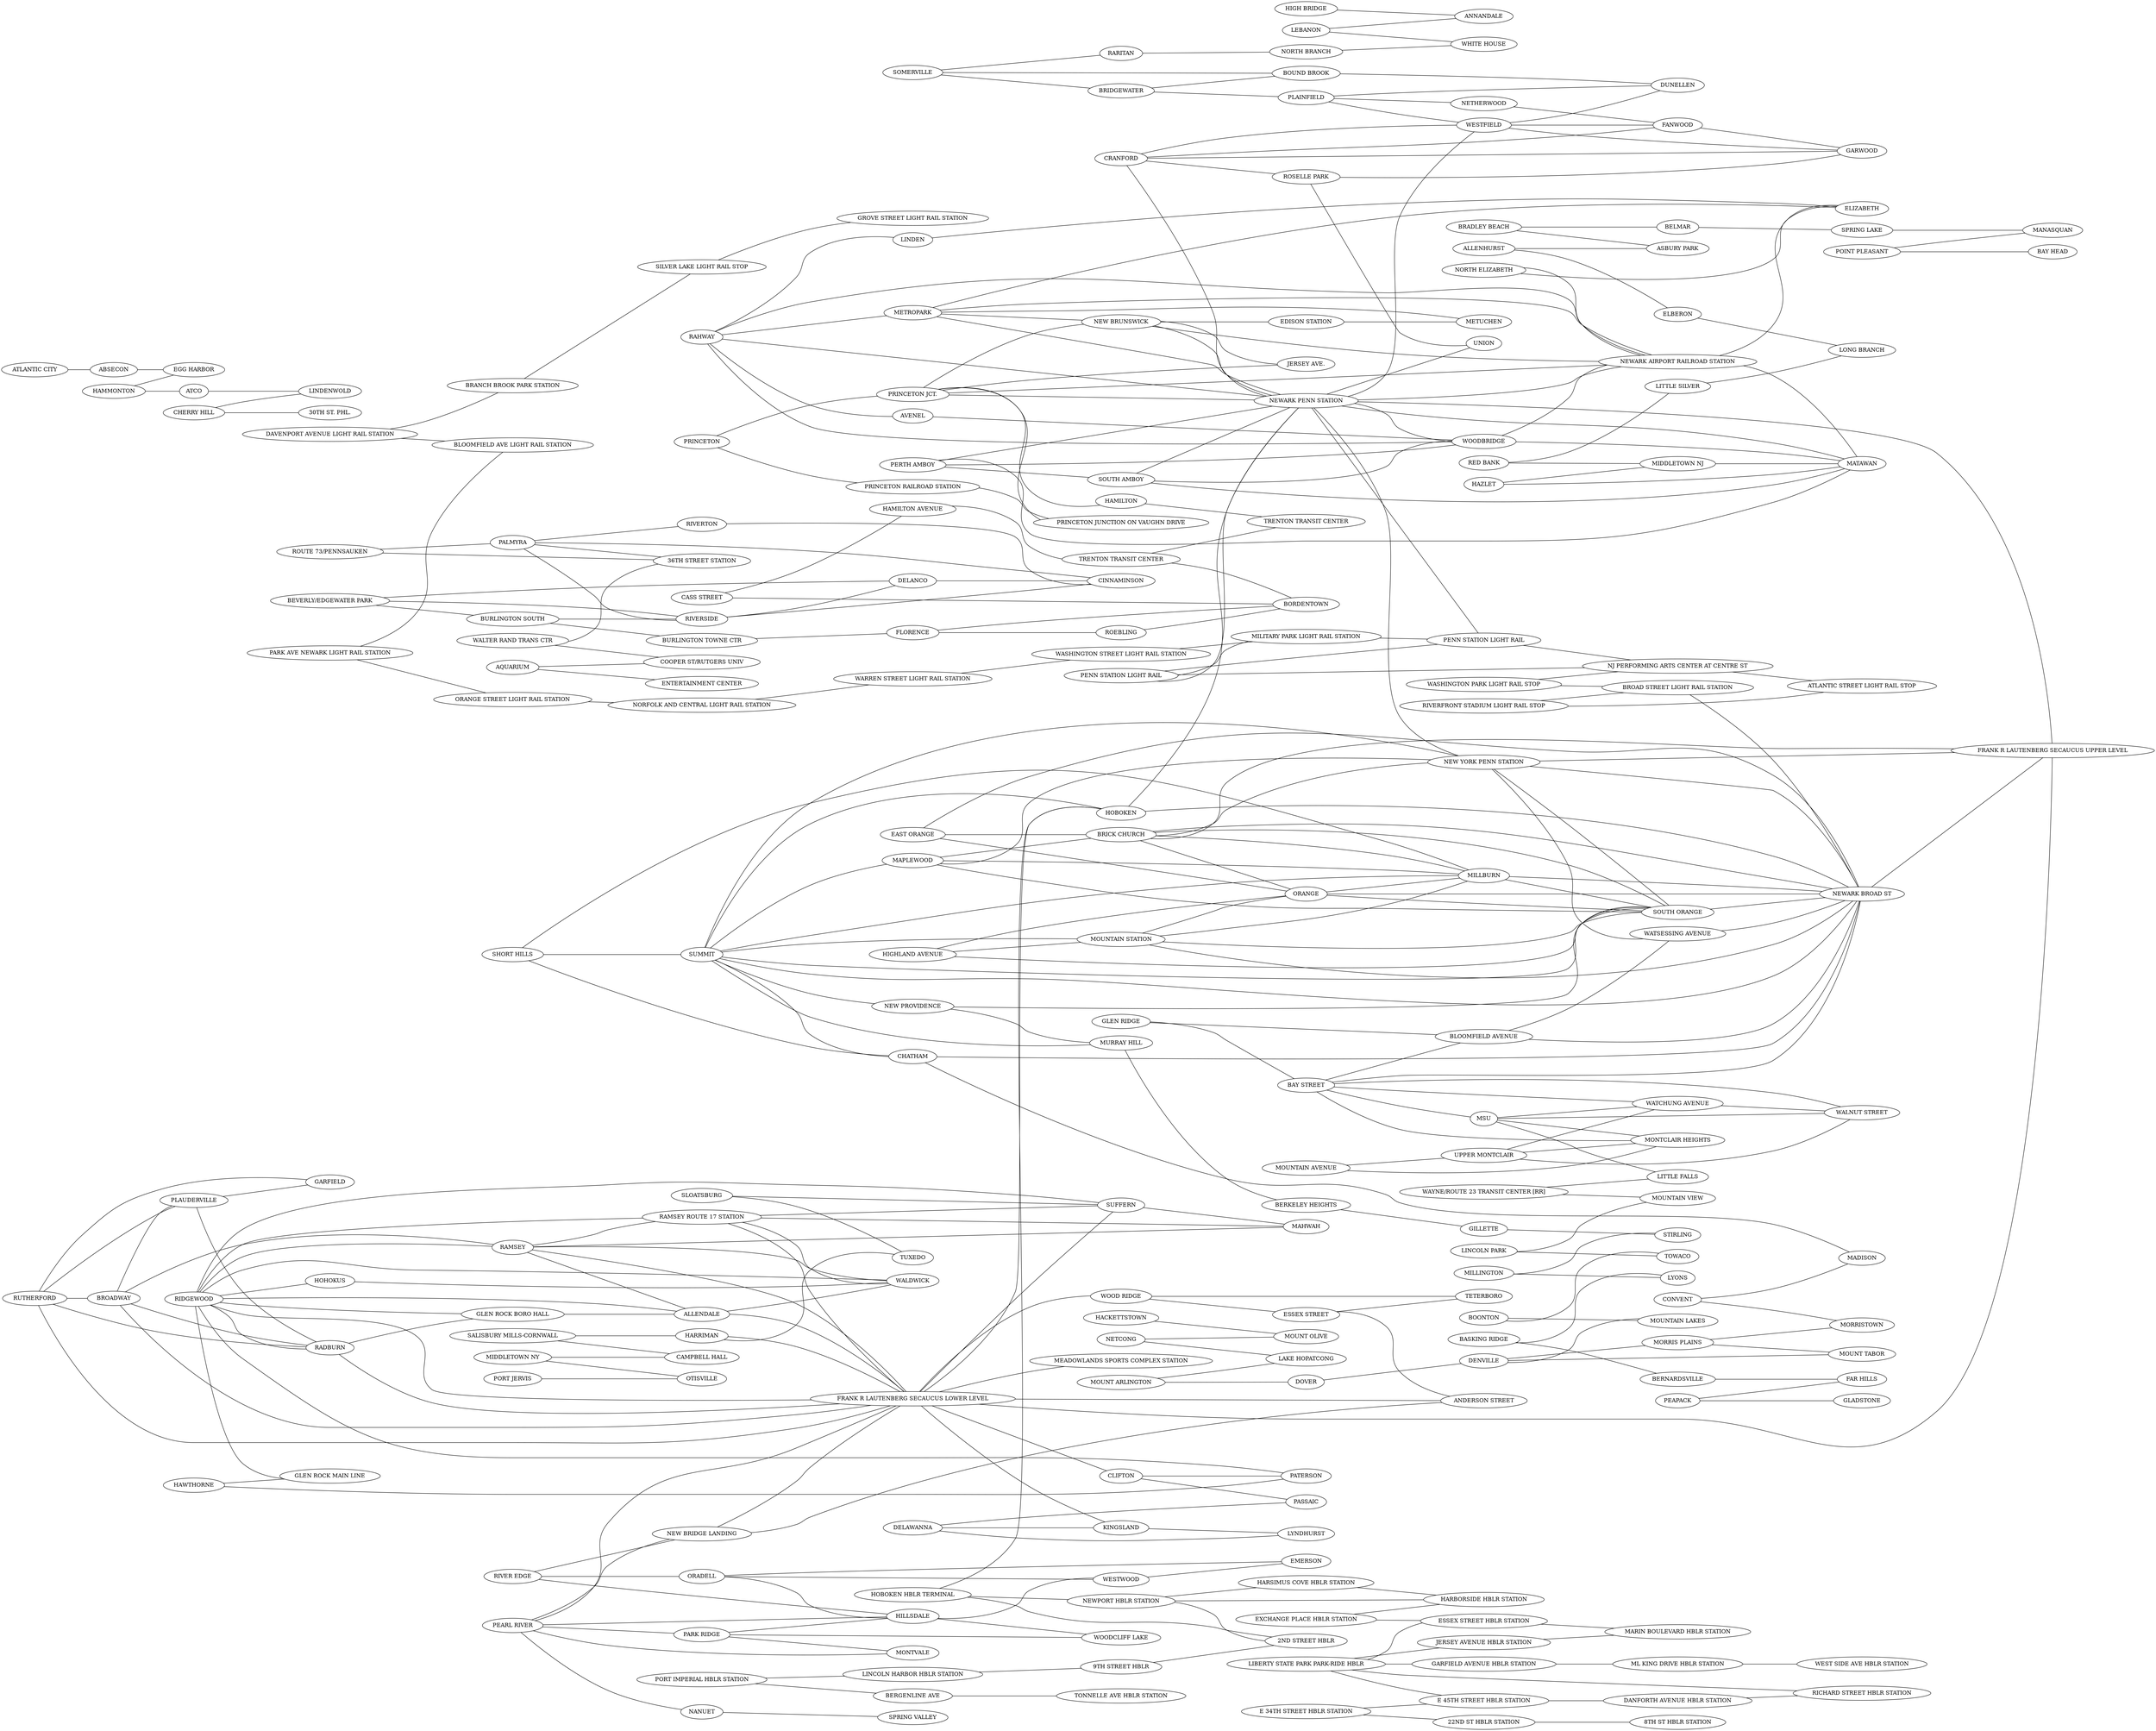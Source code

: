 graph
		"unix" {
			rankdir=LR;
	42545 [label="PENN STATION LIGHT RAIL"];
39134 [label="NJ PERFORMING ARTS CENTER AT CENTRE ST"];
42545--39134
42545 [label="PENN STATION LIGHT RAIL"];
26326 [label="PENN STATION LIGHT RAIL"];
42545--26326
42545 [label="PENN STATION LIGHT RAIL"];
107 [label="NEWARK PENN STATION"];
42545--107
42545 [label="PENN STATION LIGHT RAIL"];
6900 [label="MILITARY PARK LIGHT RAIL STATION"];
42545--6900
39472 [label="MOUNT ARLINGTON"];
35 [label="DOVER"];
39472--35
39472 [label="MOUNT ARLINGTON"];
67 [label="LAKE HOPATCONG"];
39472--67
6966 [label="PARK AVE NEWARK LIGHT RAIL STATION"];
14984 [label="BLOOMFIELD AVE LIGHT RAIL STATION"];
6966--14984
6966 [label="PARK AVE NEWARK LIGHT RAIL STATION"];
14986 [label="ORANGE STREET LIGHT RAIL STATION"];
6966--14986
132 [label="RIVER EDGE"];
62 [label="HILLSDALE"];
132--62
132 [label="RIVER EDGE"];
111 [label="ORADELL"];
132--111
132 [label="RIVER EDGE"];
110 [label="NEW BRIDGE LANDING"];
132--110
131 [label="RIDGEWOOD"];
151 [label="WALDWICK"];
131--151
131 [label="RIDGEWOOD"];
144 [label="SUFFERN"];
131--144
131 [label="RIDGEWOOD"];
51 [label="GLEN ROCK BORO HALL"];
131--51
131 [label="RIDGEWOOD"];
3 [label="ALLENDALE"];
131--3
131 [label="RIDGEWOOD"];
38417 [label="RAMSEY ROUTE 17 STATION"];
131--38417
131 [label="RIDGEWOOD"];
52 [label="GLEN ROCK MAIN LINE"];
131--52
131 [label="RIDGEWOOD"];
38174 [label="FRANK R LAUTENBERG SECAUCUS LOWER LEVEL"];
131--38174
131 [label="RIDGEWOOD"];
116 [label="PATERSON"];
131--116
131 [label="RIDGEWOOD"];
64 [label="HOHOKUS"];
131--64
131 [label="RIDGEWOOD"];
126 [label="RADBURN"];
131--126
131 [label="RIDGEWOOD"];
128 [label="RAMSEY"];
131--128
130 [label="RED BANK"];
73 [label="LITTLE SILVER"];
130--73
130 [label="RED BANK"];
85 [label="MIDDLETOWN NJ"];
130--85
137 [label="SLOATSBURG"];
144 [label="SUFFERN"];
137--144
137 [label="SLOATSBURG"];
149 [label="TUXEDO"];
137--149
136 [label="SHORT HILLS"];
27 [label="CHATHAM"];
136--27
136 [label="SHORT HILLS"];
87 [label="MILLBURN"];
136--87
136 [label="SHORT HILLS"];
145 [label="SUMMIT"];
136--145
135 [label="SALISBURY MILLS-CORNWALL"];
26 [label="CAMPBELL HALL"];
135--26
135 [label="SALISBURY MILLS-CORNWALL"];
57 [label="HARRIMAN"];
135--57
134 [label="RUTHERFORD"];
46 [label="GARFIELD"];
134--46
134 [label="RUTHERFORD"];
25 [label="BROADWAY"];
134--25
134 [label="RUTHERFORD"];
38174 [label="FRANK R LAUTENBERG SECAUCUS LOWER LEVEL"];
134--38174
134 [label="RUTHERFORD"];
126 [label="RADBURN"];
134--126
134 [label="RUTHERFORD"];
121 [label="PLAUDERVILLE"];
134--121
95 [label="MOUNTAIN AVENUE"];
150 [label="UPPER MONTCLAIR"];
95--150
95 [label="MOUNTAIN AVENUE"];
89 [label="MONTCLAIR HEIGHTS"];
95--89
39348 [label="HOBOKEN HBLR TERMINAL"];
37378 [label="NEWPORT HBLR STATION"];
39348--37378
39348 [label="HOBOKEN HBLR TERMINAL"];
63 [label="HOBOKEN"];
39348--63
39348 [label="HOBOKEN HBLR TERMINAL"];
38441 [label="2ND STREET HBLR"];
39348--38441
138 [label="SOMERVILLE"];
24 [label="BRIDGEWATER"];
138--24
138 [label="SOMERVILLE"];
129 [label="RARITAN"];
138--129
138 [label="SOMERVILLE"];
21 [label="BOUND BROOK"];
138--21
24 [label="BRIDGEWATER"];
120 [label="PLAINFIELD"];
24--120
24 [label="BRIDGEWATER"];
21 [label="BOUND BROOK"];
24--21
25 [label="BROADWAY"];
128 [label="RAMSEY"];
25--128
25 [label="BROADWAY"];
121 [label="PLAUDERVILLE"];
25--121
25 [label="BROADWAY"];
38174 [label="FRANK R LAUTENBERG SECAUCUS LOWER LEVEL"];
25--38174
25 [label="BROADWAY"];
126 [label="RADBURN"];
25--126
38299 [label="BEVERLY/EDGEWATER PARK"];
38298 [label="BURLINGTON SOUTH"];
38299--38298
38299 [label="BEVERLY/EDGEWATER PARK"];
38301 [label="RIVERSIDE"];
38299--38301
38299 [label="BEVERLY/EDGEWATER PARK"];
38300 [label="DELANCO"];
38299--38300
38298 [label="BURLINGTON SOUTH"];
38301 [label="RIVERSIDE"];
38298--38301
38298 [label="BURLINGTON SOUTH"];
38297 [label="BURLINGTON TOWNE CTR"];
38298--38297
20 [label="BOONTON"];
147 [label="TOWACO"];
20--147
20 [label="BOONTON"];
96 [label="MOUNTAIN LAKES"];
20--96
21 [label="BOUND BROOK"];
36 [label="DUNELLEN"];
21--36
22 [label="BRADLEY BEACH"];
8 [label="ASBURY PARK"];
22--8
22 [label="BRADLEY BEACH"];
15 [label="BELMAR"];
22--15
14986 [label="ORANGE STREET LIGHT RAIL STATION"];
6957 [label="NORFOLK AND CENTRAL LIGHT RAIL STATION"];
14986--6957
38293 [label="CASS STREET"];
38292 [label="HAMILTON AVENUE"];
38293--38292
38293 [label="CASS STREET"];
38294 [label="BORDENTOWN"];
38293--38294
38292 [label="HAMILTON AVENUE"];
38291 [label="TRENTON TRANSIT CENTER"];
38292--38291
38291 [label="TRENTON TRANSIT CENTER"];
148 [label="TRENTON TRANSIT CENTER"];
38291--148
38291 [label="TRENTON TRANSIT CENTER"];
38294 [label="BORDENTOWN"];
38291--38294
38297 [label="BURLINGTON TOWNE CTR"];
38296 [label="FLORENCE"];
38297--38296
38296 [label="FLORENCE"];
38295 [label="ROEBLING"];
38296--38295
38296 [label="FLORENCE"];
38294 [label="BORDENTOWN"];
38296--38294
38295 [label="ROEBLING"];
38294 [label="BORDENTOWN"];
38295--38294
4 [label="ALLENHURST"];
8 [label="ASBURY PARK"];
4--8
4 [label="ALLENHURST"];
40 [label="ELBERON"];
4--40
6957 [label="NORFOLK AND CENTRAL LIGHT RAIL STATION"];
6995 [label="WARREN STREET LIGHT RAIL STATION"];
6957--6995
10 [label="ATLANTIC CITY"];
2 [label="ABSECON"];
10--2
6995 [label="WARREN STREET LIGHT RAIL STATION"];
6997 [label="WASHINGTON STREET LIGHT RAIL STATION"];
6995--6997
6997 [label="WASHINGTON STREET LIGHT RAIL STATION"];
6900 [label="MILITARY PARK LIGHT RAIL STATION"];
6997--6900
86 [label="MIDDLETOWN NY"];
26 [label="CAMPBELL HALL"];
86--26
86 [label="MIDDLETOWN NY"];
113 [label="OTISVILLE"];
86--113
120 [label="PLAINFIELD"];
102 [label="NETHERWOOD"];
120--102
120 [label="PLAINFIELD"];
155 [label="WESTFIELD"];
120--155
120 [label="PLAINFIELD"];
36 [label="DUNELLEN"];
120--36
121 [label="PLAUDERVILLE"];
46 [label="GARFIELD"];
121--46
121 [label="PLAUDERVILLE"];
126 [label="RADBURN"];
121--126
122 [label="POINT PLEASANT"];
13 [label="BAY HEAD"];
122--13
122 [label="POINT PLEASANT"];
79 [label="MANASQUAN"];
122--79
123 [label="PORT JERVIS"];
113 [label="OTISVILLE"];
123--113
124 [label="PRINCETON"];
41586 [label="PRINCETON RAILROAD STATION"];
124--41586
124 [label="PRINCETON"];
125 [label="PRINCETON JCT."];
124--125
125 [label="PRINCETON JCT."];
24070 [label="PRINCETON JUNCTION ON VAUGHN DRIVE"];
125--24070
125 [label="PRINCETON JCT."];
37953 [label="NEWARK AIRPORT RAILROAD STATION"];
125--37953
125 [label="PRINCETON JCT."];
32905 [label="HAMILTON"];
125--32905
125 [label="PRINCETON JCT."];
103 [label="NEW BRUNSWICK"];
125--103
125 [label="PRINCETON JCT."];
32906 [label="JERSEY AVE."];
125--32906
125 [label="PRINCETON JCT."];
107 [label="NEWARK PENN STATION"];
125--107
126 [label="RADBURN"];
51 [label="GLEN ROCK BORO HALL"];
126--51
126 [label="RADBURN"];
38174 [label="FRANK R LAUTENBERG SECAUCUS LOWER LEVEL"];
126--38174
127 [label="RAHWAY"];
11 [label="AVENEL"];
127--11
127 [label="RAHWAY"];
158 [label="WOODBRIDGE"];
127--158
127 [label="RAHWAY"];
37953 [label="NEWARK AIRPORT RAILROAD STATION"];
127--37953
127 [label="RAHWAY"];
70 [label="LINDEN"];
127--70
127 [label="RAHWAY"];
83 [label="METROPARK"];
127--83
127 [label="RAHWAY"];
107 [label="NEWARK PENN STATION"];
127--107
128 [label="RAMSEY"];
151 [label="WALDWICK"];
128--151
128 [label="RAMSEY"];
3 [label="ALLENDALE"];
128--3
128 [label="RAMSEY"];
38174 [label="FRANK R LAUTENBERG SECAUCUS LOWER LEVEL"];
128--38174
128 [label="RAMSEY"];
38417 [label="RAMSEY ROUTE 17 STATION"];
128--38417
128 [label="RAMSEY"];
78 [label="MAHWAH"];
128--78
129 [label="RARITAN"];
108 [label="NORTH BRANCH"];
129--108
118 [label="PEARL RIVER"];
62 [label="HILLSDALE"];
118--62
118 [label="PEARL RIVER"];
114 [label="PARK RIDGE"];
118--114
118 [label="PEARL RIVER"];
38174 [label="FRANK R LAUTENBERG SECAUCUS LOWER LEVEL"];
118--38174
118 [label="PEARL RIVER"];
110 [label="NEW BRIDGE LANDING"];
118--110
118 [label="PEARL RIVER"];
90 [label="MONTVALE"];
118--90
118 [label="PEARL RIVER"];
100 [label="NANUET"];
118--100
59 [label="HAZLET"];
37169 [label="MATAWAN"];
59--37169
59 [label="HAZLET"];
85 [label="MIDDLETOWN NJ"];
59--85
58 [label="HAWTHORNE"];
116 [label="PATERSON"];
58--116
58 [label="HAWTHORNE"];
52 [label="GLEN ROCK MAIN LINE"];
58--52
55 [label="HAMMONTON"];
9 [label="ATCO"];
55--9
55 [label="HAMMONTON"];
39 [label="EGG HARBOR"];
55--39
54 [label="HACKETTSTOWN"];
93 [label="MOUNT OLIVE"];
54--93
57 [label="HARRIMAN"];
38174 [label="FRANK R LAUTENBERG SECAUCUS LOWER LEVEL"];
57--38174
57 [label="HARRIMAN"];
149 [label="TUXEDO"];
57--149
51 [label="GLEN ROCK BORO HALL"];
3 [label="ALLENDALE"];
51--3
50 [label="GLEN RIDGE"];
19 [label="BLOOMFIELD AVENUE"];
50--19
50 [label="GLEN RIDGE"];
14 [label="BAY STREET"];
50--14
38417 [label="RAMSEY ROUTE 17 STATION"];
151 [label="WALDWICK"];
38417--151
38417 [label="RAMSEY ROUTE 17 STATION"];
144 [label="SUFFERN"];
38417--144
38417 [label="RAMSEY ROUTE 17 STATION"];
38174 [label="FRANK R LAUTENBERG SECAUCUS LOWER LEVEL"];
38417--38174
38417 [label="RAMSEY ROUTE 17 STATION"];
78 [label="MAHWAH"];
38417--78
145 [label="SUMMIT"];
27 [label="CHATHAM"];
145--27
145 [label="SUMMIT"];
140 [label="SOUTH ORANGE"];
145--140
145 [label="SUMMIT"];
99 [label="MURRAY HILL"];
145--99
145 [label="SUMMIT"];
63 [label="HOBOKEN"];
145--63
145 [label="SUMMIT"];
97 [label="MOUNTAIN STATION"];
145--97
145 [label="SUMMIT"];
81 [label="MAPLEWOOD"];
145--81
145 [label="SUMMIT"];
106 [label="NEWARK BROAD ST"];
145--106
145 [label="SUMMIT"];
87 [label="MILLBURN"];
145--87
145 [label="SUMMIT"];
104 [label="NEW PROVIDENCE"];
145--104
145 [label="SUMMIT"];
105 [label="NEW YORK PENN STATION"];
145--105
9878 [label="PORT IMPERIAL HBLR STATION"];
17699 [label="LINCOLN HARBOR HBLR STATION"];
9878--17699
9878 [label="PORT IMPERIAL HBLR STATION"];
38578 [label="BERGENLINE AVE"];
9878--38578
6907 [label="DAVENPORT AVENUE LIGHT RAIL STATION"];
26316 [label="BRANCH BROOK PARK STATION"];
6907--26316
6907 [label="DAVENPORT AVENUE LIGHT RAIL STATION"];
14984 [label="BLOOMFIELD AVE LIGHT RAIL STATION"];
6907--14984
114 [label="PARK RIDGE"];
159 [label="WOODCLIFF LAKE"];
114--159
114 [label="PARK RIDGE"];
90 [label="MONTVALE"];
114--90
114 [label="PARK RIDGE"];
62 [label="HILLSDALE"];
114--62
36998 [label="LIBERTY STATE PARK PARK-RIDE HBLR"];
36997 [label="JERSEY AVENUE HBLR STATION"];
36998--36997
36998 [label="LIBERTY STATE PARK PARK-RIDE HBLR"];
37004 [label="E 45TH STREET HBLR STATION"];
36998--37004
36998 [label="LIBERTY STATE PARK PARK-RIDE HBLR"];
36999 [label="GARFIELD AVENUE HBLR STATION"];
36998--36999
36998 [label="LIBERTY STATE PARK PARK-RIDE HBLR"];
37002 [label="RICHARD STREET HBLR STATION"];
36998--37002
36998 [label="LIBERTY STATE PARK PARK-RIDE HBLR"];
36995 [label="ESSEX STREET HBLR STATION"];
36998--36995
36999 [label="GARFIELD AVENUE HBLR STATION"];
37000 [label="ML KING DRIVE HBLR STATION"];
36999--37000
111 [label="ORADELL"];
62 [label="HILLSDALE"];
111--62
111 [label="ORADELL"];
42 [label="EMERSON"];
111--42
111 [label="ORADELL"];
156 [label="WESTWOOD"];
111--156
110 [label="NEW BRIDGE LANDING"];
38174 [label="FRANK R LAUTENBERG SECAUCUS LOWER LEVEL"];
110--38174
110 [label="NEW BRIDGE LANDING"];
5 [label="ANDERSON STREET"];
110--5
6900 [label="MILITARY PARK LIGHT RAIL STATION"];
26326 [label="PENN STATION LIGHT RAIL"];
6900--26326
83 [label="METROPARK"];
41 [label="ELIZABETH"];
83--41
83 [label="METROPARK"];
37953 [label="NEWARK AIRPORT RAILROAD STATION"];
83--37953
83 [label="METROPARK"];
103 [label="NEW BRUNSWICK"];
83--103
83 [label="METROPARK"];
107 [label="NEWARK PENN STATION"];
83--107
83 [label="METROPARK"];
84 [label="METUCHEN"];
83--84
81 [label="MAPLEWOOD"];
23 [label="BRICK CHURCH"];
81--23
81 [label="MAPLEWOOD"];
87 [label="MILLBURN"];
81--87
81 [label="MAPLEWOOD"];
140 [label="SOUTH ORANGE"];
81--140
81 [label="MAPLEWOOD"];
105 [label="NEW YORK PENN STATION"];
81--105
119 [label="PERTH AMBOY"];
158 [label="WOODBRIDGE"];
119--158
119 [label="PERTH AMBOY"];
139 [label="SOUTH AMBOY"];
119--139
119 [label="PERTH AMBOY"];
107 [label="NEWARK PENN STATION"];
119--107
119 [label="PERTH AMBOY"];
37169 [label="MATAWAN"];
119--37169
36997 [label="JERSEY AVENUE HBLR STATION"];
36996 [label="MARIN BOULEVARD HBLR STATION"];
36997--36996
36994 [label="EXCHANGE PLACE HBLR STATION"];
36995 [label="ESSEX STREET HBLR STATION"];
36994--36995
36994 [label="EXCHANGE PLACE HBLR STATION"];
37376 [label="HARBORSIDE HBLR STATION"];
36994--37376
36995 [label="ESSEX STREET HBLR STATION"];
36996 [label="MARIN BOULEVARD HBLR STATION"];
36995--36996
39635 [label="WAYNE/ROUTE 23 TRANSIT CENTER [RR]"];
98 [label="MOUNTAIN VIEW"];
39635--98
39635 [label="WAYNE/ROUTE 23 TRANSIT CENTER [RR]"];
72 [label="LITTLE FALLS"];
39635--72
26316 [label="BRANCH BROOK PARK STATION"];
38064 [label="SILVER LAKE LIGHT RAIL STOP"];
26316--38064
3 [label="ALLENDALE"];
151 [label="WALDWICK"];
3--151
3 [label="ALLENDALE"];
38174 [label="FRANK R LAUTENBERG SECAUCUS LOWER LEVEL"];
3--38174
38578 [label="BERGENLINE AVE"];
38579 [label="TONNELLE AVE HBLR STATION"];
38578--38579
39132 [label="WASHINGTON PARK LIGHT RAIL STOP"];
39134 [label="NJ PERFORMING ARTS CENTER AT CENTRE ST"];
39132--39134
39132 [label="WASHINGTON PARK LIGHT RAIL STOP"];
39130 [label="BROAD STREET LIGHT RAIL STATION"];
39132--39130
108 [label="NORTH BRANCH"];
157 [label="WHITE HOUSE"];
108--157
27 [label="CHATHAM"];
77 [label="MADISON"];
27--77
27 [label="CHATHAM"];
106 [label="NEWARK BROAD ST"];
27--106
102 [label="NETHERWOOD"];
44 [label="FANWOOD"];
102--44
103 [label="NEW BRUNSWICK"];
38 [label="EDISON STATION"];
103--38
103 [label="NEW BRUNSWICK"];
37953 [label="NEWARK AIRPORT RAILROAD STATION"];
103--37953
103 [label="NEW BRUNSWICK"];
32906 [label="JERSEY AVE."];
103--32906
103 [label="NEW BRUNSWICK"];
107 [label="NEWARK PENN STATION"];
103--107
100 [label="NANUET"];
142 [label="SPRING VALLEY"];
100--142
101 [label="NETCONG"];
93 [label="MOUNT OLIVE"];
101--93
101 [label="NETCONG"];
67 [label="LAKE HOPATCONG"];
101--67
38064 [label="SILVER LAKE LIGHT RAIL STOP"];
38065 [label="GROVE STREET LIGHT RAIL STATION"];
38064--38065
104 [label="NEW PROVIDENCE"];
99 [label="MURRAY HILL"];
104--99
104 [label="NEW PROVIDENCE"];
140 [label="SOUTH ORANGE"];
104--140
37378 [label="NEWPORT HBLR STATION"];
37376 [label="HARBORSIDE HBLR STATION"];
37378--37376
37378 [label="NEWPORT HBLR STATION"];
37377 [label="HARSIMUS COVE HBLR STATION"];
37378--37377
37378 [label="NEWPORT HBLR STATION"];
38441 [label="2ND STREET HBLR"];
37378--38441
139 [label="SOUTH AMBOY"];
37169 [label="MATAWAN"];
139--37169
139 [label="SOUTH AMBOY"];
107 [label="NEWARK PENN STATION"];
139--107
139 [label="SOUTH AMBOY"];
158 [label="WOODBRIDGE"];
139--158
38 [label="EDISON STATION"];
84 [label="METUCHEN"];
38--84
33 [label="DELAWANNA"];
115 [label="PASSAIC"];
33--115
33 [label="DELAWANNA"];
75 [label="LYNDHURST"];
33--75
33 [label="DELAWANNA"];
66 [label="KINGSLAND"];
33--66
32 [label="CRANFORD"];
47 [label="GARWOOD"];
32--47
32 [label="CRANFORD"];
31 [label="ROSELLE PARK"];
32--31
32 [label="CRANFORD"];
155 [label="WESTFIELD"];
32--155
32 [label="CRANFORD"];
107 [label="NEWARK PENN STATION"];
32--107
32 [label="CRANFORD"];
44 [label="FANWOOD"];
32--44
31 [label="ROSELLE PARK"];
38105 [label="UNION"];
31--38105
31 [label="ROSELLE PARK"];
47 [label="GARWOOD"];
31--47
30 [label="CONVENT"];
77 [label="MADISON"];
30--77
30 [label="CONVENT"];
92 [label="MORRISTOWN"];
30--92
37 [label="EAST ORANGE"];
112 [label="ORANGE"];
37--112
37 [label="EAST ORANGE"];
106 [label="NEWARK BROAD ST"];
37--106
37 [label="EAST ORANGE"];
23 [label="BRICK CHURCH"];
37--23
38174 [label="FRANK R LAUTENBERG SECAUCUS LOWER LEVEL"];
144 [label="SUFFERN"];
38174--144
38174 [label="FRANK R LAUTENBERG SECAUCUS LOWER LEVEL"];
66 [label="KINGSLAND"];
38174--66
38174 [label="FRANK R LAUTENBERG SECAUCUS LOWER LEVEL"];
29 [label="CLIFTON"];
38174--29
38174 [label="FRANK R LAUTENBERG SECAUCUS LOWER LEVEL"];
38187 [label="FRANK R LAUTENBERG SECAUCUS UPPER LEVEL"];
38174--38187
38174 [label="FRANK R LAUTENBERG SECAUCUS LOWER LEVEL"];
63 [label="HOBOKEN"];
38174--63
38174 [label="FRANK R LAUTENBERG SECAUCUS LOWER LEVEL"];
5 [label="ANDERSON STREET"];
38174--5
38174 [label="FRANK R LAUTENBERG SECAUCUS LOWER LEVEL"];
40570 [label="MEADOWLANDS SPORTS COMPLEX STATION"];
38174--40570
38174 [label="FRANK R LAUTENBERG SECAUCUS LOWER LEVEL"];
160 [label="WOOD RIDGE"];
38174--160
35 [label="DOVER"];
34 [label="DENVILLE"];
35--34
34 [label="DENVILLE"];
91 [label="MORRIS PLAINS"];
34--91
34 [label="DENVILLE"];
94 [label="MOUNT TABOR"];
34--94
34 [label="DENVILLE"];
96 [label="MOUNTAIN LAKES"];
34--96
38305 [label="ROUTE 73/PENNSAUKEN"];
38304 [label="PALMYRA"];
38305--38304
38305 [label="ROUTE 73/PENNSAUKEN"];
38306 [label="36TH STREET STATION"];
38305--38306
38304 [label="PALMYRA"];
38306 [label="36TH STREET STATION"];
38304--38306
38304 [label="PALMYRA"];
38301 [label="RIVERSIDE"];
38304--38301
38304 [label="PALMYRA"];
38303 [label="RIVERTON"];
38304--38303
38304 [label="PALMYRA"];
38302 [label="CINNAMINSON"];
38304--38302
38307 [label="WALTER RAND TRANS CTR"];
38306 [label="36TH STREET STATION"];
38307--38306
38307 [label="WALTER RAND TRANS CTR"];
38308 [label="COOPER ST/RUTGERS UNIV"];
38307--38308
109 [label="NORTH ELIZABETH"];
37953 [label="NEWARK AIRPORT RAILROAD STATION"];
109--37953
109 [label="NORTH ELIZABETH"];
41 [label="ELIZABETH"];
109--41
38301 [label="RIVERSIDE"];
38300 [label="DELANCO"];
38301--38300
38301 [label="RIVERSIDE"];
38302 [label="CINNAMINSON"];
38301--38302
38300 [label="DELANCO"];
38302 [label="CINNAMINSON"];
38300--38302
38303 [label="RIVERTON"];
38302 [label="CINNAMINSON"];
38303--38302
73 [label="LITTLE SILVER"];
74 [label="LONG BRANCH"];
73--74
38309 [label="AQUARIUM"];
38308 [label="COOPER ST/RUTGERS UNIV"];
38309--38308
38309 [label="AQUARIUM"];
38310 [label="ENTERTAINMENT CENTER"];
38309--38310
88 [label="MILLINGTON"];
76 [label="LYONS"];
88--76
88 [label="MILLINGTON"];
143 [label="STIRLING"];
88--143
28 [label="CHERRY HILL"];
1 [label="30TH ST. PHL."];
28--1
28 [label="CHERRY HILL"];
71 [label="LINDENWOLD"];
28--71
29 [label="CLIFTON"];
115 [label="PASSAIC"];
29--115
29 [label="CLIFTON"];
116 [label="PATERSON"];
29--116
60 [label="HIGH BRIDGE"];
6 [label="ANNANDALE"];
60--6
61 [label="HIGHLAND AVENUE"];
97 [label="MOUNTAIN STATION"];
61--97
61 [label="HIGHLAND AVENUE"];
140 [label="SOUTH ORANGE"];
61--140
61 [label="HIGHLAND AVENUE"];
112 [label="ORANGE"];
61--112
62 [label="HILLSDALE"];
156 [label="WESTWOOD"];
62--156
62 [label="HILLSDALE"];
159 [label="WOODCLIFF LAKE"];
62--159
63 [label="HOBOKEN"];
106 [label="NEWARK BROAD ST"];
63--106
63 [label="HOBOKEN"];
107 [label="NEWARK PENN STATION"];
63--107
64 [label="HOHOKUS"];
151 [label="WALDWICK"];
64--151
66 [label="KINGSLAND"];
75 [label="LYNDHURST"];
66--75
68 [label="LEBANON"];
157 [label="WHITE HOUSE"];
68--157
68 [label="LEBANON"];
6 [label="ANNANDALE"];
68--6
69 [label="LINCOLN PARK"];
147 [label="TOWACO"];
69--147
69 [label="LINCOLN PARK"];
98 [label="MOUNTAIN VIEW"];
69--98
37000 [label="ML KING DRIVE HBLR STATION"];
37001 [label="WEST SIDE AVE HBLR STATION"];
37000--37001
23 [label="BRICK CHURCH"];
140 [label="SOUTH ORANGE"];
23--140
23 [label="BRICK CHURCH"];
112 [label="ORANGE"];
23--112
23 [label="BRICK CHURCH"];
38187 [label="FRANK R LAUTENBERG SECAUCUS UPPER LEVEL"];
23--38187
23 [label="BRICK CHURCH"];
106 [label="NEWARK BROAD ST"];
23--106
23 [label="BRICK CHURCH"];
87 [label="MILLBURN"];
23--87
23 [label="BRICK CHURCH"];
105 [label="NEW YORK PENN STATION"];
23--105
37005 [label="E 34TH STREET HBLR STATION"];
37004 [label="E 45TH STREET HBLR STATION"];
37005--37004
37005 [label="E 34TH STREET HBLR STATION"];
38229 [label="22ND ST HBLR STATION"];
37005--38229
37004 [label="E 45TH STREET HBLR STATION"];
37003 [label="DANFORTH AVENUE HBLR STATION"];
37004--37003
37003 [label="DANFORTH AVENUE HBLR STATION"];
37002 [label="RICHARD STREET HBLR STATION"];
37003--37002
107 [label="NEWARK PENN STATION"];
38105 [label="UNION"];
107--38105
107 [label="NEWARK PENN STATION"];
155 [label="WESTFIELD"];
107--155
107 [label="NEWARK PENN STATION"];
37169 [label="MATAWAN"];
107--37169
107 [label="NEWARK PENN STATION"];
37953 [label="NEWARK AIRPORT RAILROAD STATION"];
107--37953
107 [label="NEWARK PENN STATION"];
158 [label="WOODBRIDGE"];
107--158
107 [label="NEWARK PENN STATION"];
26326 [label="PENN STATION LIGHT RAIL"];
107--26326
107 [label="NEWARK PENN STATION"];
38187 [label="FRANK R LAUTENBERG SECAUCUS UPPER LEVEL"];
107--38187
107 [label="NEWARK PENN STATION"];
105 [label="NEW YORK PENN STATION"];
107--105
2 [label="ABSECON"];
39 [label="EGG HARBOR"];
2--39
105 [label="NEW YORK PENN STATION"];
154 [label="WATSESSING AVENUE"];
105--154
105 [label="NEW YORK PENN STATION"];
140 [label="SOUTH ORANGE"];
105--140
105 [label="NEW YORK PENN STATION"];
38187 [label="FRANK R LAUTENBERG SECAUCUS UPPER LEVEL"];
105--38187
105 [label="NEW YORK PENN STATION"];
106 [label="NEWARK BROAD ST"];
105--106
99 [label="MURRAY HILL"];
17 [label="BERKELEY HEIGHTS"];
99--17
26326 [label="PENN STATION LIGHT RAIL"];
39134 [label="NJ PERFORMING ARTS CENTER AT CENTRE ST"];
26326--39134
91 [label="MORRIS PLAINS"];
92 [label="MORRISTOWN"];
91--92
91 [label="MORRIS PLAINS"];
94 [label="MOUNT TABOR"];
91--94
160 [label="WOOD RIDGE"];
146 [label="TETERBORO"];
160--146
160 [label="WOOD RIDGE"];
43 [label="ESSEX STREET"];
160--43
97 [label="MOUNTAIN STATION"];
140 [label="SOUTH ORANGE"];
97--140
97 [label="MOUNTAIN STATION"];
112 [label="ORANGE"];
97--112
97 [label="MOUNTAIN STATION"];
106 [label="NEWARK BROAD ST"];
97--106
97 [label="MOUNTAIN STATION"];
87 [label="MILLBURN"];
97--87
11 [label="AVENEL"];
158 [label="WOODBRIDGE"];
11--158
12 [label="BASKING RIDGE"];
18 [label="BERNARDSVILLE"];
12--18
12 [label="BASKING RIDGE"];
76 [label="LYONS"];
12--76
15 [label="BELMAR"];
141 [label="SPRING LAKE"];
15--141
14 [label="BAY STREET"];
153 [label="WATCHUNG AVENUE"];
14--153
14 [label="BAY STREET"];
152 [label="WALNUT STREET"];
14--152
14 [label="BAY STREET"];
19 [label="BLOOMFIELD AVENUE"];
14--19
14 [label="BAY STREET"];
89 [label="MONTCLAIR HEIGHTS"];
14--89
14 [label="BAY STREET"];
38081 [label="MSU"];
14--38081
14 [label="BAY STREET"];
106 [label="NEWARK BROAD ST"];
14--106
17 [label="BERKELEY HEIGHTS"];
48 [label="GILLETTE"];
17--48
19 [label="BLOOMFIELD AVENUE"];
154 [label="WATSESSING AVENUE"];
19--154
19 [label="BLOOMFIELD AVENUE"];
106 [label="NEWARK BROAD ST"];
19--106
18 [label="BERNARDSVILLE"];
45 [label="FAR HILLS"];
18--45
117 [label="PEAPACK"];
45 [label="FAR HILLS"];
117--45
117 [label="PEAPACK"];
49 [label="GLADSTONE"];
117--49
39134 [label="NJ PERFORMING ARTS CENTER AT CENTRE ST"];
39133 [label="ATLANTIC STREET LIGHT RAIL STOP"];
39134--39133
39131 [label="RIVERFRONT STADIUM LIGHT RAIL STOP"];
39130 [label="BROAD STREET LIGHT RAIL STATION"];
39131--39130
39131 [label="RIVERFRONT STADIUM LIGHT RAIL STOP"];
39133 [label="ATLANTIC STREET LIGHT RAIL STOP"];
39131--39133
39130 [label="BROAD STREET LIGHT RAIL STATION"];
106 [label="NEWARK BROAD ST"];
39130--106
38081 [label="MSU"];
153 [label="WATCHUNG AVENUE"];
38081--153
38081 [label="MSU"];
89 [label="MONTCLAIR HEIGHTS"];
38081--89
38081 [label="MSU"];
152 [label="WALNUT STREET"];
38081--152
38081 [label="MSU"];
72 [label="LITTLE FALLS"];
38081--72
32905 [label="HAMILTON"];
148 [label="TRENTON TRANSIT CENTER"];
32905--148
41586 [label="PRINCETON RAILROAD STATION"];
24070 [label="PRINCETON JUNCTION ON VAUGHN DRIVE"];
41586--24070
150 [label="UPPER MONTCLAIR"];
153 [label="WATCHUNG AVENUE"];
150--153
150 [label="UPPER MONTCLAIR"];
89 [label="MONTCLAIR HEIGHTS"];
150--89
150 [label="UPPER MONTCLAIR"];
152 [label="WALNUT STREET"];
150--152
153 [label="WATCHUNG AVENUE"];
152 [label="WALNUT STREET"];
153--152
155 [label="WESTFIELD"];
44 [label="FANWOOD"];
155--44
155 [label="WESTFIELD"];
36 [label="DUNELLEN"];
155--36
155 [label="WESTFIELD"];
47 [label="GARWOOD"];
155--47
154 [label="WATSESSING AVENUE"];
106 [label="NEWARK BROAD ST"];
154--106
156 [label="WESTWOOD"];
42 [label="EMERSON"];
156--42
158 [label="WOODBRIDGE"];
37169 [label="MATAWAN"];
158--37169
158 [label="WOODBRIDGE"];
37953 [label="NEWARK AIRPORT RAILROAD STATION"];
158--37953
112 [label="ORANGE"];
140 [label="SOUTH ORANGE"];
112--140
112 [label="ORANGE"];
106 [label="NEWARK BROAD ST"];
112--106
112 [label="ORANGE"];
87 [label="MILLBURN"];
112--87
17699 [label="LINCOLN HARBOR HBLR STATION"];
38442 [label="9TH STREET HBLR"];
17699--38442
38442 [label="9TH STREET HBLR"];
38441 [label="2ND STREET HBLR"];
38442--38441
48 [label="GILLETTE"];
143 [label="STIRLING"];
48--143
44 [label="FANWOOD"];
47 [label="GARWOOD"];
44--47
43 [label="ESSEX STREET"];
146 [label="TETERBORO"];
43--146
43 [label="ESSEX STREET"];
5 [label="ANDERSON STREET"];
43--5
40 [label="ELBERON"];
74 [label="LONG BRANCH"];
40--74
87 [label="MILLBURN"];
140 [label="SOUTH ORANGE"];
87--140
87 [label="MILLBURN"];
106 [label="NEWARK BROAD ST"];
87--106
37953 [label="NEWARK AIRPORT RAILROAD STATION"];
37169 [label="MATAWAN"];
37953--37169
37953 [label="NEWARK AIRPORT RAILROAD STATION"];
41 [label="ELIZABETH"];
37953--41
9 [label="ATCO"];
71 [label="LINDENWOLD"];
9--71
85 [label="MIDDLETOWN NJ"];
37169 [label="MATAWAN"];
85--37169
144 [label="SUFFERN"];
78 [label="MAHWAH"];
144--78
140 [label="SOUTH ORANGE"];
106 [label="NEWARK BROAD ST"];
140--106
141 [label="SPRING LAKE"];
79 [label="MANASQUAN"];
141--79
106 [label="NEWARK BROAD ST"];
38187 [label="FRANK R LAUTENBERG SECAUCUS UPPER LEVEL"];
106--38187
70 [label="LINDEN"];
41 [label="ELIZABETH"];
70--41
37377 [label="HARSIMUS COVE HBLR STATION"];
37376 [label="HARBORSIDE HBLR STATION"];
37377--37376
38229 [label="22ND ST HBLR STATION"];
42673 [label="8TH ST HBLR STATION"];
38229--42673

	}